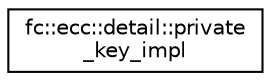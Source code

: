 digraph "Graphical Class Hierarchy"
{
  edge [fontname="Helvetica",fontsize="10",labelfontname="Helvetica",labelfontsize="10"];
  node [fontname="Helvetica",fontsize="10",shape=record];
  rankdir="LR";
  Node0 [label="fc::ecc::detail::private\l_key_impl",height=0.2,width=0.4,color="black", fillcolor="white", style="filled",URL="$classfc_1_1ecc_1_1detail_1_1private__key__impl.html"];
}
